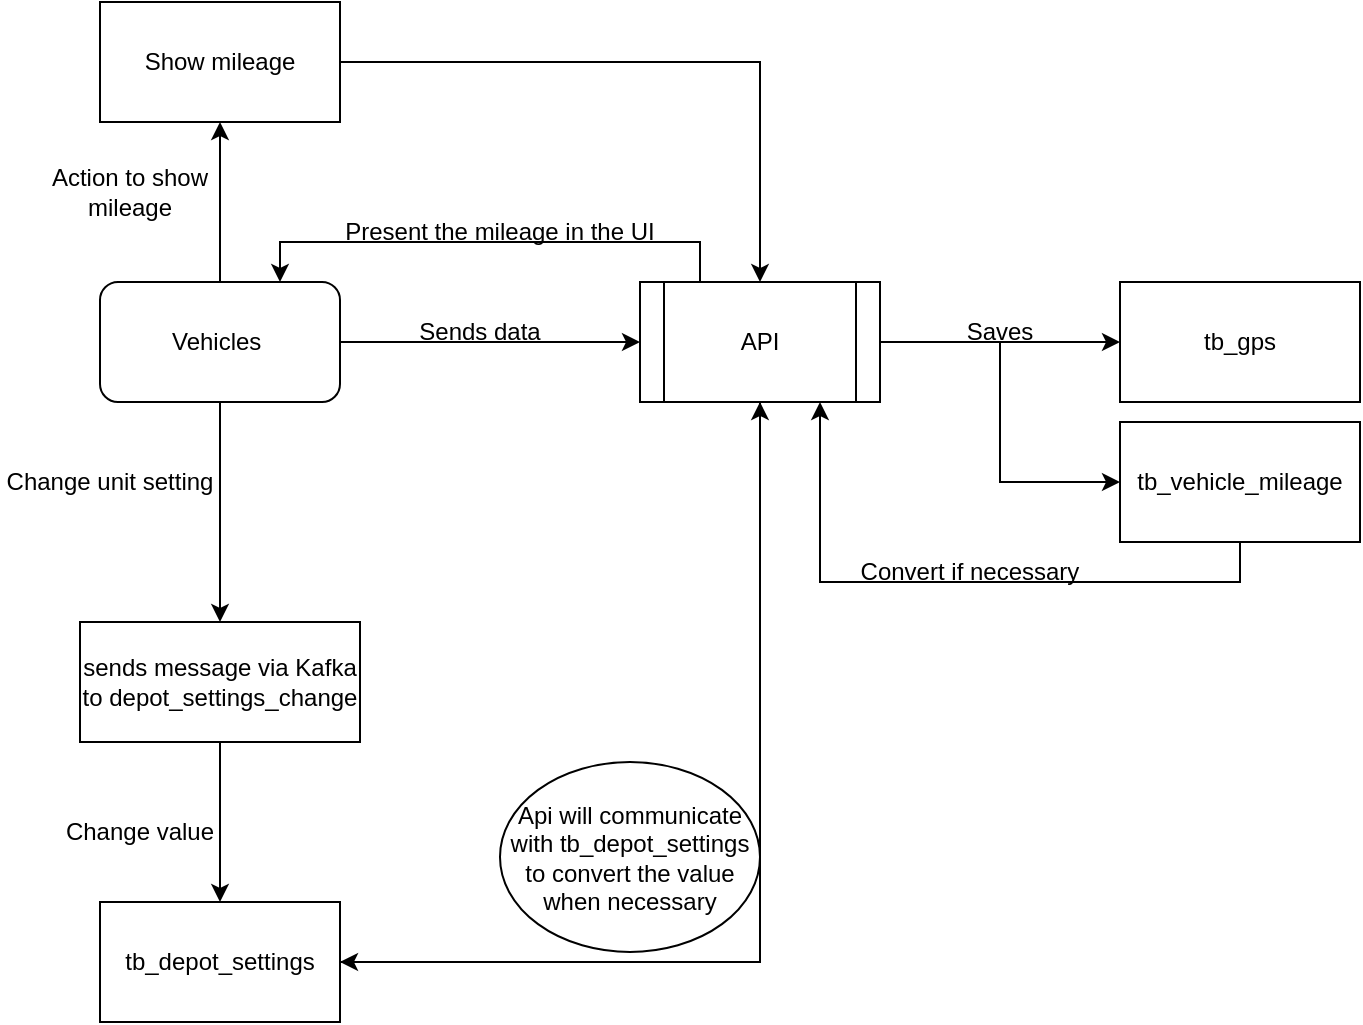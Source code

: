 <mxfile version="26.0.10">
  <diagram name="Página-1" id="oRR8QhkVCOFANLK6hMCY">
    <mxGraphModel dx="1188" dy="1792" grid="1" gridSize="10" guides="1" tooltips="1" connect="1" arrows="1" fold="1" page="1" pageScale="1" pageWidth="827" pageHeight="1169" math="0" shadow="0">
      <root>
        <mxCell id="0" />
        <mxCell id="1" parent="0" />
        <mxCell id="4jkYTXYnX2r9u-PObnmP-4" style="edgeStyle=orthogonalEdgeStyle;rounded=0;orthogonalLoop=1;jettySize=auto;html=1;entryX=0;entryY=0.5;entryDx=0;entryDy=0;" edge="1" parent="1" source="4jkYTXYnX2r9u-PObnmP-2" target="4jkYTXYnX2r9u-PObnmP-3">
          <mxGeometry relative="1" as="geometry" />
        </mxCell>
        <mxCell id="4jkYTXYnX2r9u-PObnmP-15" style="edgeStyle=orthogonalEdgeStyle;rounded=0;orthogonalLoop=1;jettySize=auto;html=1;entryX=0.5;entryY=0;entryDx=0;entryDy=0;" edge="1" parent="1" source="4jkYTXYnX2r9u-PObnmP-2" target="4jkYTXYnX2r9u-PObnmP-16">
          <mxGeometry relative="1" as="geometry">
            <mxPoint x="180" y="240" as="targetPoint" />
          </mxGeometry>
        </mxCell>
        <mxCell id="4jkYTXYnX2r9u-PObnmP-24" style="edgeStyle=orthogonalEdgeStyle;rounded=0;orthogonalLoop=1;jettySize=auto;html=1;entryX=0.5;entryY=1;entryDx=0;entryDy=0;" edge="1" parent="1" source="4jkYTXYnX2r9u-PObnmP-2" target="4jkYTXYnX2r9u-PObnmP-25">
          <mxGeometry relative="1" as="geometry">
            <mxPoint x="180" y="20" as="targetPoint" />
          </mxGeometry>
        </mxCell>
        <mxCell id="4jkYTXYnX2r9u-PObnmP-2" value="Vehicles&amp;nbsp;" style="rounded=1;whiteSpace=wrap;html=1;" vertex="1" parent="1">
          <mxGeometry x="120" y="80" width="120" height="60" as="geometry" />
        </mxCell>
        <mxCell id="4jkYTXYnX2r9u-PObnmP-8" style="edgeStyle=orthogonalEdgeStyle;rounded=0;orthogonalLoop=1;jettySize=auto;html=1;entryX=0;entryY=0.5;entryDx=0;entryDy=0;" edge="1" parent="1" source="4jkYTXYnX2r9u-PObnmP-3" target="4jkYTXYnX2r9u-PObnmP-10">
          <mxGeometry relative="1" as="geometry">
            <mxPoint x="620" y="110" as="targetPoint" />
          </mxGeometry>
        </mxCell>
        <mxCell id="4jkYTXYnX2r9u-PObnmP-13" style="edgeStyle=orthogonalEdgeStyle;rounded=0;orthogonalLoop=1;jettySize=auto;html=1;entryX=0;entryY=0.5;entryDx=0;entryDy=0;" edge="1" parent="1" source="4jkYTXYnX2r9u-PObnmP-3" target="4jkYTXYnX2r9u-PObnmP-14">
          <mxGeometry relative="1" as="geometry">
            <mxPoint x="580" y="180" as="targetPoint" />
          </mxGeometry>
        </mxCell>
        <mxCell id="4jkYTXYnX2r9u-PObnmP-21" style="edgeStyle=orthogonalEdgeStyle;rounded=0;orthogonalLoop=1;jettySize=auto;html=1;entryX=1;entryY=0.5;entryDx=0;entryDy=0;" edge="1" parent="1" source="4jkYTXYnX2r9u-PObnmP-3" target="4jkYTXYnX2r9u-PObnmP-19">
          <mxGeometry relative="1" as="geometry">
            <Array as="points">
              <mxPoint x="450" y="420" />
            </Array>
          </mxGeometry>
        </mxCell>
        <mxCell id="4jkYTXYnX2r9u-PObnmP-33" style="edgeStyle=orthogonalEdgeStyle;rounded=0;orthogonalLoop=1;jettySize=auto;html=1;entryX=0.75;entryY=0;entryDx=0;entryDy=0;" edge="1" parent="1" source="4jkYTXYnX2r9u-PObnmP-3" target="4jkYTXYnX2r9u-PObnmP-2">
          <mxGeometry relative="1" as="geometry">
            <Array as="points">
              <mxPoint x="420" y="60" />
              <mxPoint x="210" y="60" />
            </Array>
          </mxGeometry>
        </mxCell>
        <mxCell id="4jkYTXYnX2r9u-PObnmP-3" value="API" style="shape=process;whiteSpace=wrap;html=1;backgroundOutline=1;" vertex="1" parent="1">
          <mxGeometry x="390" y="80" width="120" height="60" as="geometry" />
        </mxCell>
        <mxCell id="4jkYTXYnX2r9u-PObnmP-5" value="Sends data" style="text;html=1;align=center;verticalAlign=middle;whiteSpace=wrap;rounded=0;" vertex="1" parent="1">
          <mxGeometry x="270" y="90" width="80" height="30" as="geometry" />
        </mxCell>
        <mxCell id="4jkYTXYnX2r9u-PObnmP-10" value="tb_gps" style="rounded=0;whiteSpace=wrap;html=1;" vertex="1" parent="1">
          <mxGeometry x="630" y="80" width="120" height="60" as="geometry" />
        </mxCell>
        <mxCell id="4jkYTXYnX2r9u-PObnmP-11" value="Saves" style="text;html=1;align=center;verticalAlign=middle;whiteSpace=wrap;rounded=0;" vertex="1" parent="1">
          <mxGeometry x="540" y="90" width="60" height="30" as="geometry" />
        </mxCell>
        <mxCell id="4jkYTXYnX2r9u-PObnmP-31" style="edgeStyle=orthogonalEdgeStyle;rounded=0;orthogonalLoop=1;jettySize=auto;html=1;entryX=0.75;entryY=1;entryDx=0;entryDy=0;" edge="1" parent="1" source="4jkYTXYnX2r9u-PObnmP-14" target="4jkYTXYnX2r9u-PObnmP-3">
          <mxGeometry relative="1" as="geometry">
            <Array as="points">
              <mxPoint x="690" y="230" />
              <mxPoint x="480" y="230" />
            </Array>
          </mxGeometry>
        </mxCell>
        <mxCell id="4jkYTXYnX2r9u-PObnmP-14" value="tb_vehicle_mileage " style="rounded=0;whiteSpace=wrap;html=1;" vertex="1" parent="1">
          <mxGeometry x="630" y="150" width="120" height="60" as="geometry" />
        </mxCell>
        <mxCell id="4jkYTXYnX2r9u-PObnmP-18" style="edgeStyle=orthogonalEdgeStyle;rounded=0;orthogonalLoop=1;jettySize=auto;html=1;entryX=0.5;entryY=0;entryDx=0;entryDy=0;" edge="1" parent="1" source="4jkYTXYnX2r9u-PObnmP-16" target="4jkYTXYnX2r9u-PObnmP-19">
          <mxGeometry relative="1" as="geometry">
            <mxPoint x="180" y="380" as="targetPoint" />
          </mxGeometry>
        </mxCell>
        <mxCell id="4jkYTXYnX2r9u-PObnmP-16" value="sends message via Kafka to depot_settings_change" style="rounded=0;whiteSpace=wrap;html=1;" vertex="1" parent="1">
          <mxGeometry x="110" y="250" width="140" height="60" as="geometry" />
        </mxCell>
        <mxCell id="4jkYTXYnX2r9u-PObnmP-17" value="Change unit setting" style="text;html=1;align=center;verticalAlign=middle;whiteSpace=wrap;rounded=0;" vertex="1" parent="1">
          <mxGeometry x="70" y="165" width="110" height="30" as="geometry" />
        </mxCell>
        <mxCell id="4jkYTXYnX2r9u-PObnmP-22" style="edgeStyle=orthogonalEdgeStyle;rounded=0;orthogonalLoop=1;jettySize=auto;html=1;entryX=0.5;entryY=1;entryDx=0;entryDy=0;" edge="1" parent="1" source="4jkYTXYnX2r9u-PObnmP-19" target="4jkYTXYnX2r9u-PObnmP-3">
          <mxGeometry relative="1" as="geometry" />
        </mxCell>
        <mxCell id="4jkYTXYnX2r9u-PObnmP-19" value="tb_depot_settings" style="rounded=0;whiteSpace=wrap;html=1;" vertex="1" parent="1">
          <mxGeometry x="120" y="390" width="120" height="60" as="geometry" />
        </mxCell>
        <mxCell id="4jkYTXYnX2r9u-PObnmP-20" value="Change value" style="text;html=1;align=center;verticalAlign=middle;whiteSpace=wrap;rounded=0;" vertex="1" parent="1">
          <mxGeometry x="100" y="340" width="80" height="30" as="geometry" />
        </mxCell>
        <mxCell id="4jkYTXYnX2r9u-PObnmP-23" value="Api will communicate with&amp;nbsp;tb_depot_settings to convert the value when necessary" style="ellipse;whiteSpace=wrap;html=1;" vertex="1" parent="1">
          <mxGeometry x="320" y="320" width="130" height="95" as="geometry" />
        </mxCell>
        <mxCell id="4jkYTXYnX2r9u-PObnmP-26" style="edgeStyle=orthogonalEdgeStyle;rounded=0;orthogonalLoop=1;jettySize=auto;html=1;entryX=0.5;entryY=0;entryDx=0;entryDy=0;" edge="1" parent="1" source="4jkYTXYnX2r9u-PObnmP-25" target="4jkYTXYnX2r9u-PObnmP-3">
          <mxGeometry relative="1" as="geometry" />
        </mxCell>
        <mxCell id="4jkYTXYnX2r9u-PObnmP-25" value="Show mileage" style="rounded=0;whiteSpace=wrap;html=1;" vertex="1" parent="1">
          <mxGeometry x="120" y="-60" width="120" height="60" as="geometry" />
        </mxCell>
        <mxCell id="4jkYTXYnX2r9u-PObnmP-28" value="Action to show mileage" style="text;html=1;align=center;verticalAlign=middle;whiteSpace=wrap;rounded=0;" vertex="1" parent="1">
          <mxGeometry x="90" y="20" width="90" height="30" as="geometry" />
        </mxCell>
        <mxCell id="4jkYTXYnX2r9u-PObnmP-32" value="Convert if necessary" style="text;html=1;align=center;verticalAlign=middle;whiteSpace=wrap;rounded=0;" vertex="1" parent="1">
          <mxGeometry x="490" y="210" width="130" height="30" as="geometry" />
        </mxCell>
        <mxCell id="4jkYTXYnX2r9u-PObnmP-34" value="Present the mileage in the UI" style="text;html=1;align=center;verticalAlign=middle;whiteSpace=wrap;rounded=0;" vertex="1" parent="1">
          <mxGeometry x="240" y="40" width="160" height="30" as="geometry" />
        </mxCell>
      </root>
    </mxGraphModel>
  </diagram>
</mxfile>
